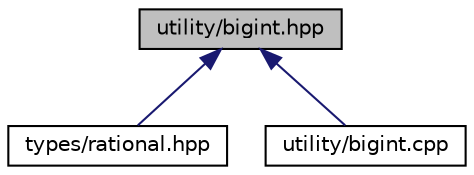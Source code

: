 digraph "utility/bigint.hpp"
{
  edge [fontname="Helvetica",fontsize="10",labelfontname="Helvetica",labelfontsize="10"];
  node [fontname="Helvetica",fontsize="10",shape=record];
  Node1 [label="utility/bigint.hpp",height=0.2,width=0.4,color="black", fillcolor="grey75", style="filled", fontcolor="black"];
  Node1 -> Node2 [dir="back",color="midnightblue",fontsize="10",style="solid",fontname="Helvetica"];
  Node2 [label="types/rational.hpp",height=0.2,width=0.4,color="black", fillcolor="white", style="filled",URL="$rational_8hpp.html"];
  Node1 -> Node3 [dir="back",color="midnightblue",fontsize="10",style="solid",fontname="Helvetica"];
  Node3 [label="utility/bigint.cpp",height=0.2,width=0.4,color="black", fillcolor="white", style="filled",URL="$bigint_8cpp.html"];
}
